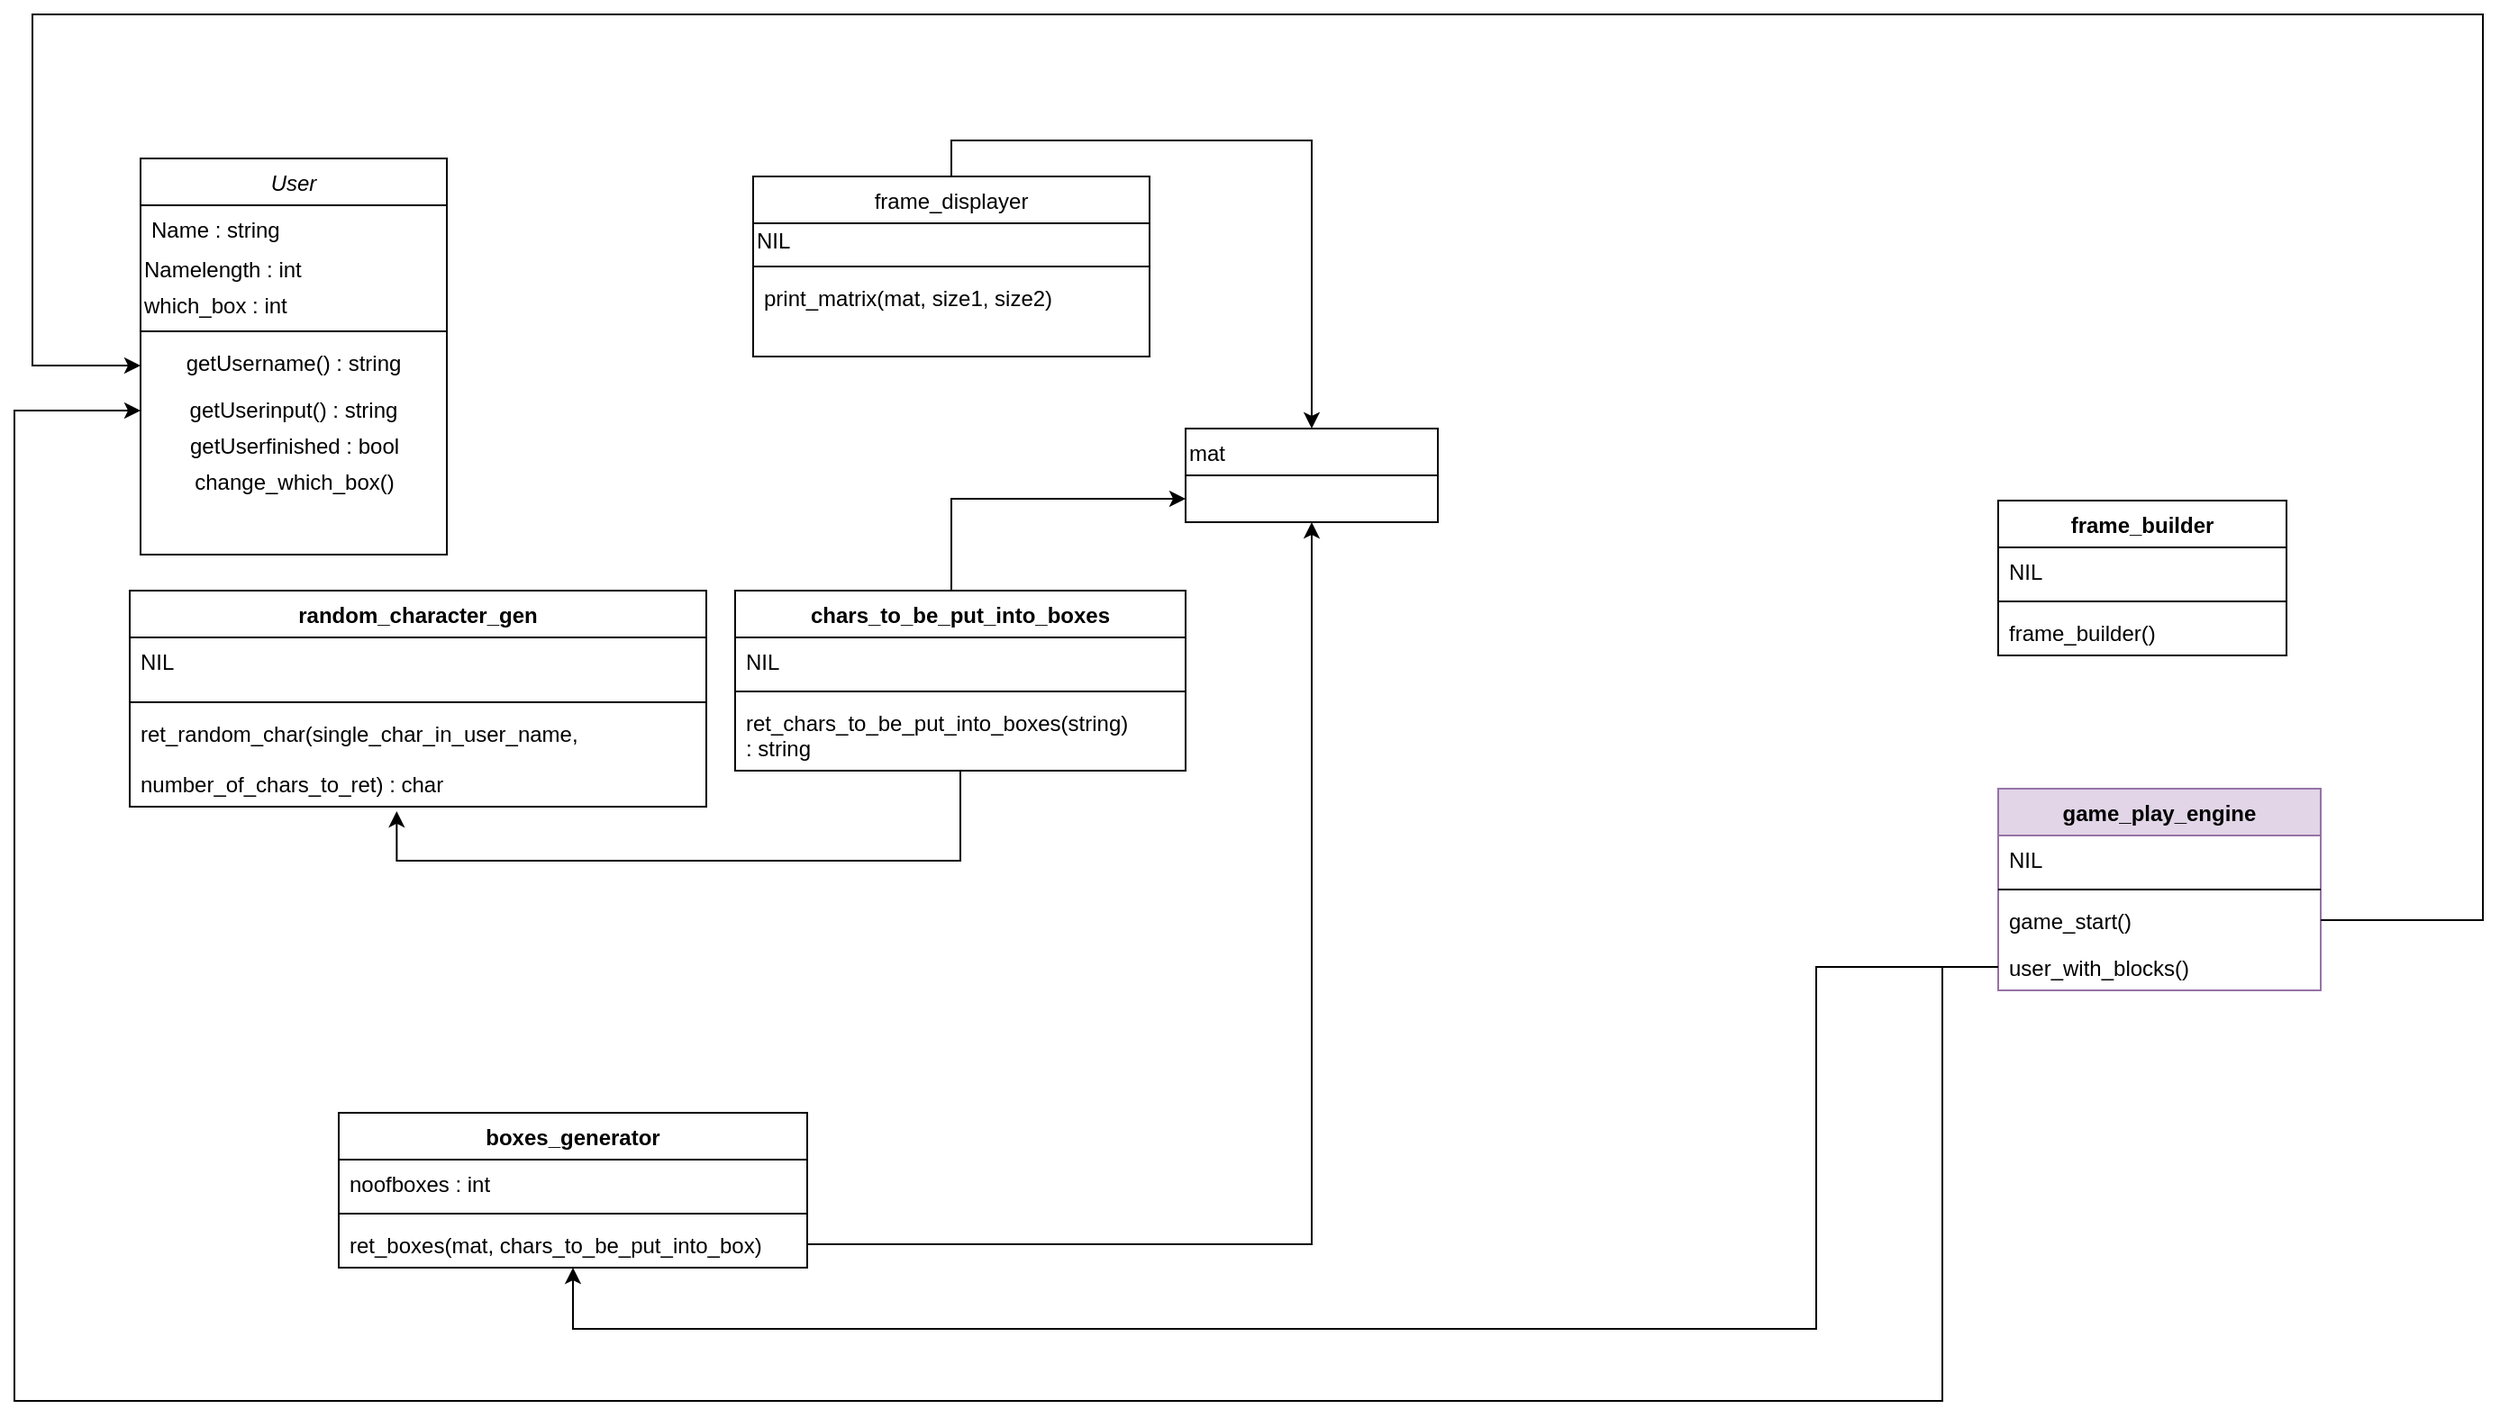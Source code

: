 <mxfile version="14.3.0" type="device"><diagram id="C5RBs43oDa-KdzZeNtuy" name="Page-1"><mxGraphModel dx="868" dy="450" grid="1" gridSize="10" guides="1" tooltips="1" connect="1" arrows="1" fold="1" page="1" pageScale="1" pageWidth="827" pageHeight="1169" math="0" shadow="0"><root><mxCell id="WIyWlLk6GJQsqaUBKTNV-0"/><mxCell id="WIyWlLk6GJQsqaUBKTNV-1" parent="WIyWlLk6GJQsqaUBKTNV-0"/><mxCell id="zkfFHV4jXpPFQw0GAbJ--0" value="User" style="swimlane;fontStyle=2;align=center;verticalAlign=top;childLayout=stackLayout;horizontal=1;startSize=26;horizontalStack=0;resizeParent=1;resizeLast=0;collapsible=1;marginBottom=0;rounded=0;shadow=0;strokeWidth=1;" parent="WIyWlLk6GJQsqaUBKTNV-1" vertex="1"><mxGeometry x="100" y="160" width="170" height="220" as="geometry"><mxRectangle x="230" y="140" width="160" height="26" as="alternateBounds"/></mxGeometry></mxCell><mxCell id="zkfFHV4jXpPFQw0GAbJ--1" value="Name : string" style="text;align=left;verticalAlign=top;spacingLeft=4;spacingRight=4;overflow=hidden;rotatable=0;points=[[0,0.5],[1,0.5]];portConstraint=eastwest;" parent="zkfFHV4jXpPFQw0GAbJ--0" vertex="1"><mxGeometry y="26" width="170" height="26" as="geometry"/></mxCell><mxCell id="V-qzJ_EvuUCUrSk_ojDP-34" value="&lt;div align=&quot;left&quot;&gt;Namelength : int&lt;/div&gt;" style="text;html=1;align=left;verticalAlign=middle;resizable=0;points=[];autosize=1;" vertex="1" parent="zkfFHV4jXpPFQw0GAbJ--0"><mxGeometry y="52" width="170" height="20" as="geometry"/></mxCell><mxCell id="V-qzJ_EvuUCUrSk_ojDP-32" value="&lt;div align=&quot;left&quot;&gt;which_box : int&lt;/div&gt;" style="text;html=1;align=left;verticalAlign=middle;resizable=0;points=[];autosize=1;" vertex="1" parent="zkfFHV4jXpPFQw0GAbJ--0"><mxGeometry y="72" width="170" height="20" as="geometry"/></mxCell><mxCell id="zkfFHV4jXpPFQw0GAbJ--4" value="" style="line;html=1;strokeWidth=1;align=left;verticalAlign=middle;spacingTop=-1;spacingLeft=3;spacingRight=3;rotatable=0;labelPosition=right;points=[];portConstraint=eastwest;" parent="zkfFHV4jXpPFQw0GAbJ--0" vertex="1"><mxGeometry y="92" width="170" height="8" as="geometry"/></mxCell><mxCell id="zkfFHV4jXpPFQw0GAbJ--5" value="getUsername() : string&#xA;" style="text;align=center;verticalAlign=top;spacingLeft=4;spacingRight=4;overflow=hidden;rotatable=0;points=[[0,0.5],[1,0.5]];portConstraint=eastwest;" parent="zkfFHV4jXpPFQw0GAbJ--0" vertex="1"><mxGeometry y="100" width="170" height="30" as="geometry"/></mxCell><mxCell id="V-qzJ_EvuUCUrSk_ojDP-3" value="&lt;div&gt;&lt;br&gt;&lt;/div&gt;&lt;div&gt;getUserinput() : string&lt;/div&gt;&lt;div&gt;&lt;br&gt;&lt;/div&gt;" style="text;html=1;strokeColor=none;fillColor=none;align=center;verticalAlign=middle;whiteSpace=wrap;rounded=0;" vertex="1" parent="zkfFHV4jXpPFQw0GAbJ--0"><mxGeometry y="130" width="170" height="20" as="geometry"/></mxCell><mxCell id="V-qzJ_EvuUCUrSk_ojDP-33" value="&lt;div&gt;getUserfinished : bool&lt;/div&gt;" style="text;html=1;align=center;verticalAlign=middle;resizable=0;points=[];autosize=1;" vertex="1" parent="zkfFHV4jXpPFQw0GAbJ--0"><mxGeometry y="150" width="170" height="20" as="geometry"/></mxCell><mxCell id="V-qzJ_EvuUCUrSk_ojDP-81" value="change_which_box()" style="text;html=1;align=center;verticalAlign=middle;resizable=0;points=[];autosize=1;" vertex="1" parent="zkfFHV4jXpPFQw0GAbJ--0"><mxGeometry y="170" width="170" height="20" as="geometry"/></mxCell><mxCell id="V-qzJ_EvuUCUrSk_ojDP-61" style="edgeStyle=orthogonalEdgeStyle;rounded=0;orthogonalLoop=1;jettySize=auto;html=1;exitX=0.5;exitY=0;exitDx=0;exitDy=0;entryX=0.5;entryY=0;entryDx=0;entryDy=0;" edge="1" parent="WIyWlLk6GJQsqaUBKTNV-1" source="zkfFHV4jXpPFQw0GAbJ--17" target="V-qzJ_EvuUCUrSk_ojDP-27"><mxGeometry relative="1" as="geometry"><mxPoint x="690" y="90" as="targetPoint"/></mxGeometry></mxCell><mxCell id="zkfFHV4jXpPFQw0GAbJ--17" value="frame_displayer" style="swimlane;fontStyle=0;align=center;verticalAlign=top;childLayout=stackLayout;horizontal=1;startSize=26;horizontalStack=0;resizeParent=1;resizeLast=0;collapsible=1;marginBottom=0;rounded=0;shadow=0;strokeWidth=1;" parent="WIyWlLk6GJQsqaUBKTNV-1" vertex="1"><mxGeometry x="440" y="170" width="220" height="100" as="geometry"><mxRectangle x="440" y="170" width="160" height="26" as="alternateBounds"/></mxGeometry></mxCell><mxCell id="V-qzJ_EvuUCUrSk_ojDP-5" value="NIL" style="text;html=1;strokeColor=none;fillColor=none;align=left;verticalAlign=middle;whiteSpace=wrap;rounded=0;" vertex="1" parent="zkfFHV4jXpPFQw0GAbJ--17"><mxGeometry y="26" width="220" height="20" as="geometry"/></mxCell><mxCell id="zkfFHV4jXpPFQw0GAbJ--23" value="" style="line;html=1;strokeWidth=1;align=left;verticalAlign=middle;spacingTop=-1;spacingLeft=3;spacingRight=3;rotatable=0;labelPosition=right;points=[];portConstraint=eastwest;" parent="zkfFHV4jXpPFQw0GAbJ--17" vertex="1"><mxGeometry y="46" width="220" height="8" as="geometry"/></mxCell><mxCell id="zkfFHV4jXpPFQw0GAbJ--24" value="print_matrix(mat, size1, size2)&#xA;" style="text;align=left;verticalAlign=top;spacingLeft=4;spacingRight=4;overflow=hidden;rotatable=0;points=[[0,0.5],[1,0.5]];portConstraint=eastwest;" parent="zkfFHV4jXpPFQw0GAbJ--17" vertex="1"><mxGeometry y="54" width="220" height="46" as="geometry"/></mxCell><mxCell id="V-qzJ_EvuUCUrSk_ojDP-17" value="random_character_gen" style="swimlane;fontStyle=1;align=center;verticalAlign=top;childLayout=stackLayout;horizontal=1;startSize=26;horizontalStack=0;resizeParent=1;resizeParentMax=0;resizeLast=0;collapsible=1;marginBottom=0;" vertex="1" parent="WIyWlLk6GJQsqaUBKTNV-1"><mxGeometry x="94" y="400" width="320" height="120" as="geometry"/></mxCell><mxCell id="V-qzJ_EvuUCUrSk_ojDP-18" value="NIL&#xA;" style="text;strokeColor=none;fillColor=none;align=left;verticalAlign=top;spacingLeft=4;spacingRight=4;overflow=hidden;rotatable=0;points=[[0,0.5],[1,0.5]];portConstraint=eastwest;" vertex="1" parent="V-qzJ_EvuUCUrSk_ojDP-17"><mxGeometry y="26" width="320" height="32" as="geometry"/></mxCell><mxCell id="V-qzJ_EvuUCUrSk_ojDP-19" value="" style="line;strokeWidth=1;fillColor=none;align=left;verticalAlign=middle;spacingTop=-1;spacingLeft=3;spacingRight=3;rotatable=0;labelPosition=right;points=[];portConstraint=eastwest;" vertex="1" parent="V-qzJ_EvuUCUrSk_ojDP-17"><mxGeometry y="58" width="320" height="8" as="geometry"/></mxCell><mxCell id="V-qzJ_EvuUCUrSk_ojDP-20" value="ret_random_char(single_char_in_user_name, &#xA;&#xA;number_of_chars_to_ret) : char&#xA;" style="text;strokeColor=none;fillColor=none;align=left;verticalAlign=top;spacingLeft=4;spacingRight=4;overflow=hidden;rotatable=0;points=[[0,0.5],[1,0.5]];portConstraint=eastwest;" vertex="1" parent="V-qzJ_EvuUCUrSk_ojDP-17"><mxGeometry y="66" width="320" height="54" as="geometry"/></mxCell><mxCell id="V-qzJ_EvuUCUrSk_ojDP-23" value="boxes_generator" style="swimlane;fontStyle=1;align=center;verticalAlign=top;childLayout=stackLayout;horizontal=1;startSize=26;horizontalStack=0;resizeParent=1;resizeParentMax=0;resizeLast=0;collapsible=1;marginBottom=0;" vertex="1" parent="WIyWlLk6GJQsqaUBKTNV-1"><mxGeometry x="210" y="690" width="260" height="86" as="geometry"/></mxCell><mxCell id="V-qzJ_EvuUCUrSk_ojDP-24" value="noofboxes : int" style="text;strokeColor=none;fillColor=none;align=left;verticalAlign=top;spacingLeft=4;spacingRight=4;overflow=hidden;rotatable=0;points=[[0,0.5],[1,0.5]];portConstraint=eastwest;" vertex="1" parent="V-qzJ_EvuUCUrSk_ojDP-23"><mxGeometry y="26" width="260" height="26" as="geometry"/></mxCell><mxCell id="V-qzJ_EvuUCUrSk_ojDP-25" value="" style="line;strokeWidth=1;fillColor=none;align=left;verticalAlign=middle;spacingTop=-1;spacingLeft=3;spacingRight=3;rotatable=0;labelPosition=right;points=[];portConstraint=eastwest;" vertex="1" parent="V-qzJ_EvuUCUrSk_ojDP-23"><mxGeometry y="52" width="260" height="8" as="geometry"/></mxCell><mxCell id="V-qzJ_EvuUCUrSk_ojDP-26" value="ret_boxes(mat, chars_to_be_put_into_box)" style="text;strokeColor=none;fillColor=none;align=left;verticalAlign=top;spacingLeft=4;spacingRight=4;overflow=hidden;rotatable=0;points=[[0,0.5],[1,0.5]];portConstraint=eastwest;" vertex="1" parent="V-qzJ_EvuUCUrSk_ojDP-23"><mxGeometry y="60" width="260" height="26" as="geometry"/></mxCell><mxCell id="V-qzJ_EvuUCUrSk_ojDP-27" value="mat" style="swimlane;fontStyle=0;childLayout=stackLayout;horizontal=1;startSize=26;fillColor=none;horizontalStack=0;resizeParent=1;resizeParentMax=0;resizeLast=0;collapsible=1;marginBottom=0;align=left;" vertex="1" parent="WIyWlLk6GJQsqaUBKTNV-1"><mxGeometry x="680" y="310" width="140" height="52" as="geometry"/></mxCell><mxCell id="V-qzJ_EvuUCUrSk_ojDP-102" value="" style="edgeStyle=orthogonalEdgeStyle;rounded=0;orthogonalLoop=1;jettySize=auto;html=1;entryX=0;entryY=0.75;entryDx=0;entryDy=0;" edge="1" parent="WIyWlLk6GJQsqaUBKTNV-1" source="V-qzJ_EvuUCUrSk_ojDP-47" target="V-qzJ_EvuUCUrSk_ojDP-27"><mxGeometry relative="1" as="geometry"><mxPoint x="600" y="340" as="targetPoint"/><Array as="points"><mxPoint x="550" y="349"/></Array></mxGeometry></mxCell><mxCell id="V-qzJ_EvuUCUrSk_ojDP-103" style="edgeStyle=orthogonalEdgeStyle;rounded=0;orthogonalLoop=1;jettySize=auto;html=1;entryX=0.463;entryY=1.046;entryDx=0;entryDy=0;entryPerimeter=0;" edge="1" parent="WIyWlLk6GJQsqaUBKTNV-1" source="V-qzJ_EvuUCUrSk_ojDP-47" target="V-qzJ_EvuUCUrSk_ojDP-20"><mxGeometry relative="1" as="geometry"><mxPoint x="520" y="630" as="targetPoint"/><Array as="points"><mxPoint x="555" y="550"/><mxPoint x="242" y="550"/></Array></mxGeometry></mxCell><mxCell id="V-qzJ_EvuUCUrSk_ojDP-47" value="chars_to_be_put_into_boxes" style="swimlane;fontStyle=1;align=center;verticalAlign=top;childLayout=stackLayout;horizontal=1;startSize=26;horizontalStack=0;resizeParent=1;resizeParentMax=0;resizeLast=0;collapsible=1;marginBottom=0;" vertex="1" parent="WIyWlLk6GJQsqaUBKTNV-1"><mxGeometry x="430" y="400" width="250" height="100" as="geometry"/></mxCell><mxCell id="V-qzJ_EvuUCUrSk_ojDP-48" value="NIL" style="text;strokeColor=none;fillColor=none;align=left;verticalAlign=top;spacingLeft=4;spacingRight=4;overflow=hidden;rotatable=0;points=[[0,0.5],[1,0.5]];portConstraint=eastwest;" vertex="1" parent="V-qzJ_EvuUCUrSk_ojDP-47"><mxGeometry y="26" width="250" height="26" as="geometry"/></mxCell><mxCell id="V-qzJ_EvuUCUrSk_ojDP-49" value="" style="line;strokeWidth=1;fillColor=none;align=left;verticalAlign=middle;spacingTop=-1;spacingLeft=3;spacingRight=3;rotatable=0;labelPosition=right;points=[];portConstraint=eastwest;" vertex="1" parent="V-qzJ_EvuUCUrSk_ojDP-47"><mxGeometry y="52" width="250" height="8" as="geometry"/></mxCell><mxCell id="V-qzJ_EvuUCUrSk_ojDP-50" value="ret_chars_to_be_put_into_boxes(string)&#xA; : string" style="text;strokeColor=none;fillColor=none;align=left;verticalAlign=top;spacingLeft=4;spacingRight=4;overflow=hidden;rotatable=0;points=[[0,0.5],[1,0.5]];portConstraint=eastwest;" vertex="1" parent="V-qzJ_EvuUCUrSk_ojDP-47"><mxGeometry y="60" width="250" height="40" as="geometry"/></mxCell><mxCell id="V-qzJ_EvuUCUrSk_ojDP-68" value="frame_builder" style="swimlane;fontStyle=1;align=center;verticalAlign=top;childLayout=stackLayout;horizontal=1;startSize=26;horizontalStack=0;resizeParent=1;resizeParentMax=0;resizeLast=0;collapsible=1;marginBottom=0;" vertex="1" parent="WIyWlLk6GJQsqaUBKTNV-1"><mxGeometry x="1131" y="350" width="160" height="86" as="geometry"/></mxCell><mxCell id="V-qzJ_EvuUCUrSk_ojDP-69" value="NIL" style="text;strokeColor=none;fillColor=none;align=left;verticalAlign=top;spacingLeft=4;spacingRight=4;overflow=hidden;rotatable=0;points=[[0,0.5],[1,0.5]];portConstraint=eastwest;" vertex="1" parent="V-qzJ_EvuUCUrSk_ojDP-68"><mxGeometry y="26" width="160" height="26" as="geometry"/></mxCell><mxCell id="V-qzJ_EvuUCUrSk_ojDP-70" value="" style="line;strokeWidth=1;fillColor=none;align=left;verticalAlign=middle;spacingTop=-1;spacingLeft=3;spacingRight=3;rotatable=0;labelPosition=right;points=[];portConstraint=eastwest;" vertex="1" parent="V-qzJ_EvuUCUrSk_ojDP-68"><mxGeometry y="52" width="160" height="8" as="geometry"/></mxCell><mxCell id="V-qzJ_EvuUCUrSk_ojDP-71" value="frame_builder()" style="text;strokeColor=none;fillColor=none;align=left;verticalAlign=top;spacingLeft=4;spacingRight=4;overflow=hidden;rotatable=0;points=[[0,0.5],[1,0.5]];portConstraint=eastwest;" vertex="1" parent="V-qzJ_EvuUCUrSk_ojDP-68"><mxGeometry y="60" width="160" height="26" as="geometry"/></mxCell><mxCell id="V-qzJ_EvuUCUrSk_ojDP-83" value="game_play_engine" style="swimlane;fontStyle=1;align=center;verticalAlign=top;childLayout=stackLayout;horizontal=1;startSize=26;horizontalStack=0;resizeParent=1;resizeParentMax=0;resizeLast=0;collapsible=1;marginBottom=0;fillColor=#e1d5e7;strokeColor=#9673a6;" vertex="1" parent="WIyWlLk6GJQsqaUBKTNV-1"><mxGeometry x="1131" y="510" width="179" height="112" as="geometry"/></mxCell><mxCell id="V-qzJ_EvuUCUrSk_ojDP-84" value="NIL" style="text;strokeColor=none;fillColor=none;align=left;verticalAlign=top;spacingLeft=4;spacingRight=4;overflow=hidden;rotatable=0;points=[[0,0.5],[1,0.5]];portConstraint=eastwest;" vertex="1" parent="V-qzJ_EvuUCUrSk_ojDP-83"><mxGeometry y="26" width="179" height="26" as="geometry"/></mxCell><mxCell id="V-qzJ_EvuUCUrSk_ojDP-85" value="" style="line;strokeWidth=1;fillColor=none;align=left;verticalAlign=middle;spacingTop=-1;spacingLeft=3;spacingRight=3;rotatable=0;labelPosition=right;points=[];portConstraint=eastwest;" vertex="1" parent="V-qzJ_EvuUCUrSk_ojDP-83"><mxGeometry y="52" width="179" height="8" as="geometry"/></mxCell><mxCell id="V-qzJ_EvuUCUrSk_ojDP-86" value="game_start()" style="text;strokeColor=none;fillColor=none;align=left;verticalAlign=top;spacingLeft=4;spacingRight=4;overflow=hidden;rotatable=0;points=[[0,0.5],[1,0.5]];portConstraint=eastwest;" vertex="1" parent="V-qzJ_EvuUCUrSk_ojDP-83"><mxGeometry y="60" width="179" height="26" as="geometry"/></mxCell><mxCell id="V-qzJ_EvuUCUrSk_ojDP-93" value="user_with_blocks()" style="text;strokeColor=none;fillColor=none;align=left;verticalAlign=top;spacingLeft=4;spacingRight=4;overflow=hidden;rotatable=0;points=[[0,0.5],[1,0.5]];portConstraint=eastwest;" vertex="1" parent="V-qzJ_EvuUCUrSk_ojDP-83"><mxGeometry y="86" width="179" height="26" as="geometry"/></mxCell><mxCell id="V-qzJ_EvuUCUrSk_ojDP-89" style="edgeStyle=orthogonalEdgeStyle;rounded=0;orthogonalLoop=1;jettySize=auto;html=1;entryX=0;entryY=0.5;entryDx=0;entryDy=0;exitX=1;exitY=0.5;exitDx=0;exitDy=0;" edge="1" parent="WIyWlLk6GJQsqaUBKTNV-1" source="V-qzJ_EvuUCUrSk_ojDP-86" target="zkfFHV4jXpPFQw0GAbJ--5"><mxGeometry relative="1" as="geometry"><mxPoint x="30" y="330" as="targetPoint"/><mxPoint x="1380" y="600" as="sourcePoint"/><Array as="points"><mxPoint x="1400" y="583"/><mxPoint x="1400" y="80"/><mxPoint x="40" y="80"/><mxPoint x="40" y="275"/></Array></mxGeometry></mxCell><mxCell id="V-qzJ_EvuUCUrSk_ojDP-107" style="edgeStyle=orthogonalEdgeStyle;rounded=0;orthogonalLoop=1;jettySize=auto;html=1;entryX=0;entryY=0.5;entryDx=0;entryDy=0;" edge="1" parent="WIyWlLk6GJQsqaUBKTNV-1" source="V-qzJ_EvuUCUrSk_ojDP-93" target="V-qzJ_EvuUCUrSk_ojDP-3"><mxGeometry relative="1" as="geometry"><mxPoint x="30" y="310" as="targetPoint"/><Array as="points"><mxPoint x="1100" y="609"/><mxPoint x="1100" y="850"/><mxPoint x="30" y="850"/><mxPoint x="30" y="300"/></Array></mxGeometry></mxCell><mxCell id="V-qzJ_EvuUCUrSk_ojDP-108" style="edgeStyle=orthogonalEdgeStyle;rounded=0;orthogonalLoop=1;jettySize=auto;html=1;entryX=0.5;entryY=1;entryDx=0;entryDy=0;" edge="1" parent="WIyWlLk6GJQsqaUBKTNV-1" source="V-qzJ_EvuUCUrSk_ojDP-26" target="V-qzJ_EvuUCUrSk_ojDP-27"><mxGeometry relative="1" as="geometry"/></mxCell><mxCell id="V-qzJ_EvuUCUrSk_ojDP-112" style="edgeStyle=orthogonalEdgeStyle;rounded=0;orthogonalLoop=1;jettySize=auto;html=1;exitX=0;exitY=0.5;exitDx=0;exitDy=0;" edge="1" parent="WIyWlLk6GJQsqaUBKTNV-1" source="V-qzJ_EvuUCUrSk_ojDP-93" target="V-qzJ_EvuUCUrSk_ojDP-26"><mxGeometry relative="1" as="geometry"><mxPoint x="930" y="840" as="targetPoint"/><mxPoint x="1131" y="609" as="sourcePoint"/><Array as="points"><mxPoint x="1030" y="609"/><mxPoint x="1030" y="810"/><mxPoint x="340" y="810"/></Array></mxGeometry></mxCell></root></mxGraphModel></diagram></mxfile>